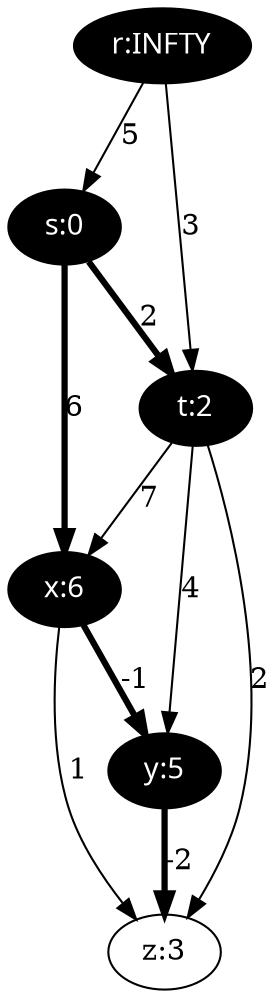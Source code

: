 Digraph {
r [ label="r:INFTY" fontcolor=white style=filled fontname="time-bold" fillcolor=black ];
s [ label="s:0" fontcolor=white style=filled fontname="time-bold" fillcolor=black ];
t [ label="t:2" fontcolor=white style=filled fontname="time-bold" fillcolor=black ];
x [ label="x:6" fontcolor=white style=filled fontname="time-bold" fillcolor=black ];
y [ label="y:5" fontcolor=white style=filled fontname="time-bold" fillcolor=black ];
z [ label="z:3" ];
r->s[label="5", penwidth=1];
r->t[label="3", penwidth=1];
s->t[label="2", penwidth=3];
s->x[label="6", penwidth=3];
t->x[label="7", penwidth=1];
t->y[label="4", penwidth=1];
t->z[label="2", penwidth=1];
x->y[label="-1", penwidth=3];
x->z[label="1", penwidth=1];
y->z[label="-2", penwidth=3];
}